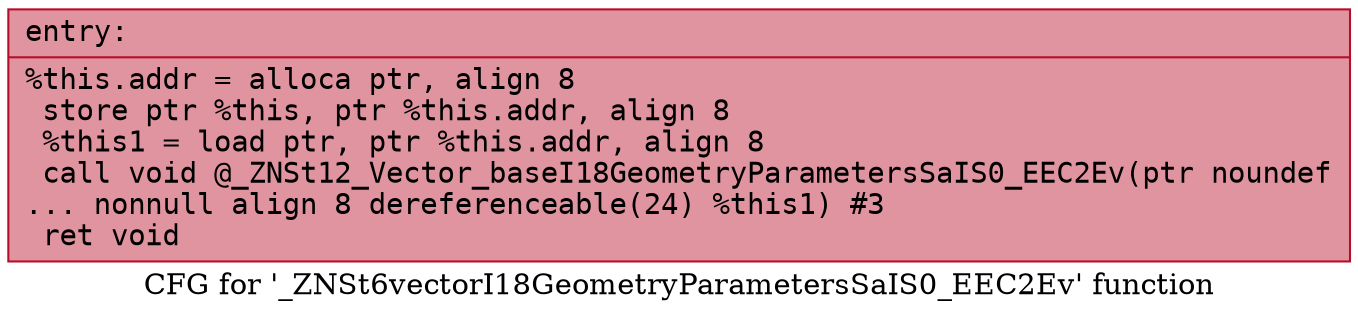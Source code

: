 digraph "CFG for '_ZNSt6vectorI18GeometryParametersSaIS0_EEC2Ev' function" {
	label="CFG for '_ZNSt6vectorI18GeometryParametersSaIS0_EEC2Ev' function";

	Node0x562c4e49c970 [shape=record,color="#b70d28ff", style=filled, fillcolor="#b70d2870" fontname="Courier",label="{entry:\l|  %this.addr = alloca ptr, align 8\l  store ptr %this, ptr %this.addr, align 8\l  %this1 = load ptr, ptr %this.addr, align 8\l  call void @_ZNSt12_Vector_baseI18GeometryParametersSaIS0_EEC2Ev(ptr noundef\l... nonnull align 8 dereferenceable(24) %this1) #3\l  ret void\l}"];
}
